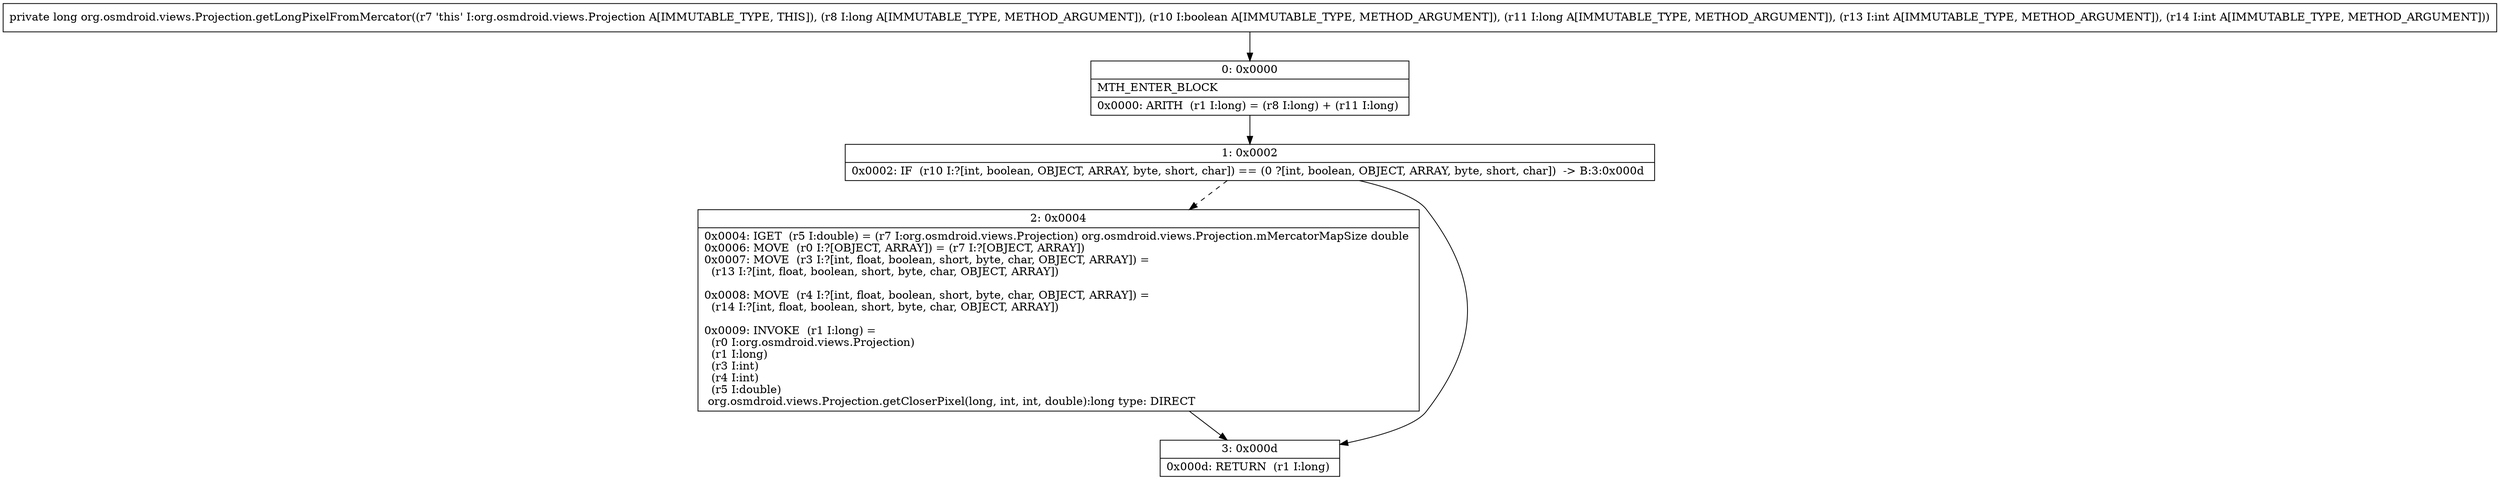 digraph "CFG fororg.osmdroid.views.Projection.getLongPixelFromMercator(JZJII)J" {
Node_0 [shape=record,label="{0\:\ 0x0000|MTH_ENTER_BLOCK\l|0x0000: ARITH  (r1 I:long) = (r8 I:long) + (r11 I:long) \l}"];
Node_1 [shape=record,label="{1\:\ 0x0002|0x0002: IF  (r10 I:?[int, boolean, OBJECT, ARRAY, byte, short, char]) == (0 ?[int, boolean, OBJECT, ARRAY, byte, short, char])  \-\> B:3:0x000d \l}"];
Node_2 [shape=record,label="{2\:\ 0x0004|0x0004: IGET  (r5 I:double) = (r7 I:org.osmdroid.views.Projection) org.osmdroid.views.Projection.mMercatorMapSize double \l0x0006: MOVE  (r0 I:?[OBJECT, ARRAY]) = (r7 I:?[OBJECT, ARRAY]) \l0x0007: MOVE  (r3 I:?[int, float, boolean, short, byte, char, OBJECT, ARRAY]) = \l  (r13 I:?[int, float, boolean, short, byte, char, OBJECT, ARRAY])\l \l0x0008: MOVE  (r4 I:?[int, float, boolean, short, byte, char, OBJECT, ARRAY]) = \l  (r14 I:?[int, float, boolean, short, byte, char, OBJECT, ARRAY])\l \l0x0009: INVOKE  (r1 I:long) = \l  (r0 I:org.osmdroid.views.Projection)\l  (r1 I:long)\l  (r3 I:int)\l  (r4 I:int)\l  (r5 I:double)\l org.osmdroid.views.Projection.getCloserPixel(long, int, int, double):long type: DIRECT \l}"];
Node_3 [shape=record,label="{3\:\ 0x000d|0x000d: RETURN  (r1 I:long) \l}"];
MethodNode[shape=record,label="{private long org.osmdroid.views.Projection.getLongPixelFromMercator((r7 'this' I:org.osmdroid.views.Projection A[IMMUTABLE_TYPE, THIS]), (r8 I:long A[IMMUTABLE_TYPE, METHOD_ARGUMENT]), (r10 I:boolean A[IMMUTABLE_TYPE, METHOD_ARGUMENT]), (r11 I:long A[IMMUTABLE_TYPE, METHOD_ARGUMENT]), (r13 I:int A[IMMUTABLE_TYPE, METHOD_ARGUMENT]), (r14 I:int A[IMMUTABLE_TYPE, METHOD_ARGUMENT])) }"];
MethodNode -> Node_0;
Node_0 -> Node_1;
Node_1 -> Node_2[style=dashed];
Node_1 -> Node_3;
Node_2 -> Node_3;
}

